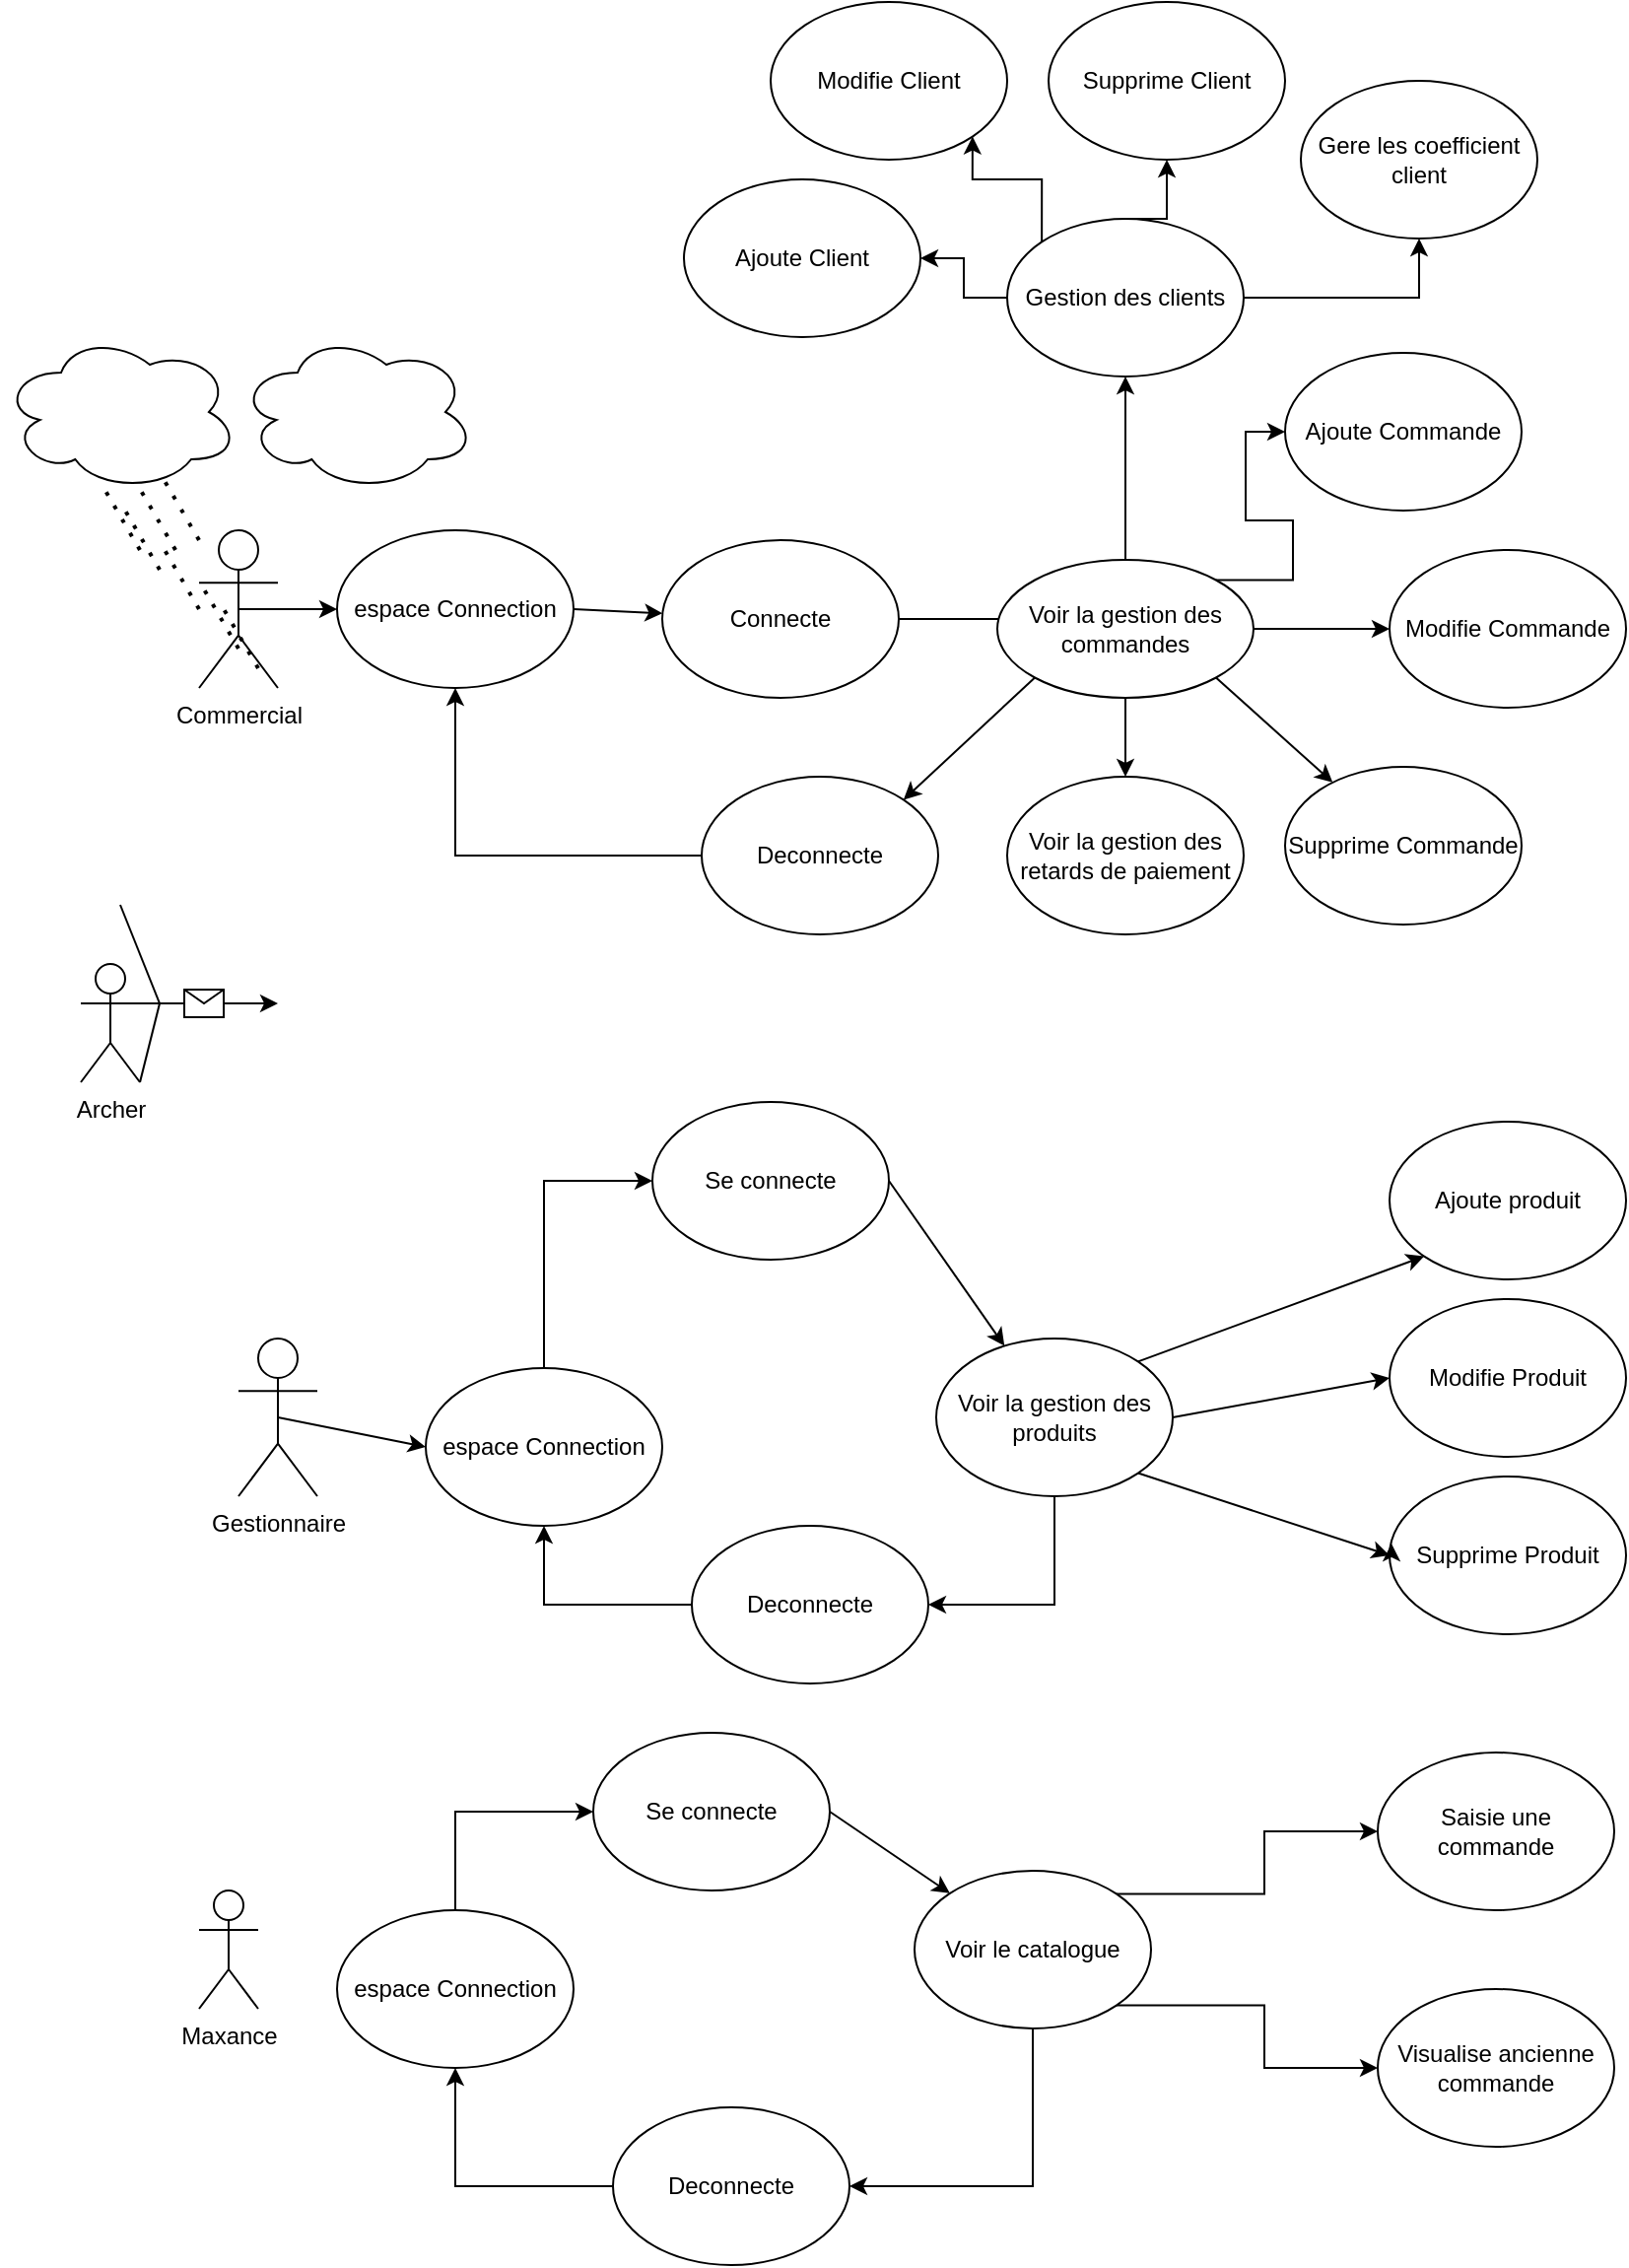 <mxfile version="15.9.4" type="device"><diagram id="LMLTWx3-iikoPp8AWkvR" name="Page-1"><mxGraphModel dx="2489" dy="1963" grid="1" gridSize="10" guides="1" tooltips="1" connect="1" arrows="1" fold="1" page="1" pageScale="1" pageWidth="827" pageHeight="1169" math="0" shadow="0"><root><mxCell id="0"/><mxCell id="1" parent="0"/><mxCell id="7hA01eqhhgNRLWe6fzyI-1" value="Maxance&lt;br&gt;" style="shape=umlActor;verticalLabelPosition=bottom;verticalAlign=top;html=1;outlineConnect=0;" vertex="1" parent="1"><mxGeometry x="20" y="770" width="30" height="60" as="geometry"/></mxCell><mxCell id="7hA01eqhhgNRLWe6fzyI-2" value="Commercial" style="shape=umlActor;verticalLabelPosition=bottom;verticalAlign=top;html=1;outlineConnect=0;" vertex="1" parent="1"><mxGeometry x="20" y="80" width="40" height="80" as="geometry"/></mxCell><mxCell id="7hA01eqhhgNRLWe6fzyI-9" value="" style="endArrow=classic;html=1;rounded=0;entryX=0;entryY=1;entryDx=0;entryDy=0;exitX=1;exitY=0;exitDx=0;exitDy=0;" edge="1" parent="1" source="7hA01eqhhgNRLWe6fzyI-30" target="7hA01eqhhgNRLWe6fzyI-29"><mxGeometry width="50" height="50" relative="1" as="geometry"><mxPoint x="624" y="260" as="sourcePoint"/><mxPoint x="489" y="70" as="targetPoint"/></mxGeometry></mxCell><mxCell id="7hA01eqhhgNRLWe6fzyI-10" value="" style="endArrow=classic;html=1;rounded=0;entryX=0;entryY=0.5;entryDx=0;entryDy=0;exitX=1;exitY=0.5;exitDx=0;exitDy=0;" edge="1" parent="1" source="7hA01eqhhgNRLWe6fzyI-30" target="7hA01eqhhgNRLWe6fzyI-32"><mxGeometry width="50" height="50" relative="1" as="geometry"><mxPoint x="569" y="130" as="sourcePoint"/><mxPoint x="619" y="80" as="targetPoint"/></mxGeometry></mxCell><mxCell id="7hA01eqhhgNRLWe6fzyI-12" value="" style="endArrow=classic;html=1;rounded=0;exitX=1;exitY=0.5;exitDx=0;exitDy=0;entryX=0.154;entryY=0.429;entryDx=0;entryDy=0;entryPerimeter=0;" edge="1" parent="1" source="7hA01eqhhgNRLWe6fzyI-34" target="7hA01eqhhgNRLWe6fzyI-42"><mxGeometry width="50" height="50" relative="1" as="geometry"><mxPoint x="145" y="560" as="sourcePoint"/><mxPoint x="195" y="510" as="targetPoint"/></mxGeometry></mxCell><mxCell id="7hA01eqhhgNRLWe6fzyI-14" value="" style="endArrow=classic;html=1;rounded=0;exitX=1;exitY=0.5;exitDx=0;exitDy=0;entryX=0;entryY=0.5;entryDx=0;entryDy=0;" edge="1" parent="1" source="7hA01eqhhgNRLWe6fzyI-42" target="7hA01eqhhgNRLWe6fzyI-59"><mxGeometry width="50" height="50" relative="1" as="geometry"><mxPoint x="125" y="785" as="sourcePoint"/><mxPoint x="625" y="135" as="targetPoint"/></mxGeometry></mxCell><mxCell id="7hA01eqhhgNRLWe6fzyI-15" value="" style="endArrow=classic;html=1;rounded=0;exitX=0.5;exitY=0.5;exitDx=0;exitDy=0;exitPerimeter=0;" edge="1" parent="1" source="7hA01eqhhgNRLWe6fzyI-2" target="7hA01eqhhgNRLWe6fzyI-66"><mxGeometry width="50" height="50" relative="1" as="geometry"><mxPoint x="40" y="790" as="sourcePoint"/><mxPoint x="150" y="120" as="targetPoint"/></mxGeometry></mxCell><mxCell id="7hA01eqhhgNRLWe6fzyI-16" value="" style="endArrow=classic;html=1;rounded=0;exitX=1;exitY=0.5;exitDx=0;exitDy=0;" edge="1" parent="1" source="7hA01eqhhgNRLWe6fzyI-56" target="7hA01eqhhgNRLWe6fzyI-30"><mxGeometry width="50" height="50" relative="1" as="geometry"><mxPoint x="50" y="800" as="sourcePoint"/><mxPoint x="100" y="750" as="targetPoint"/></mxGeometry></mxCell><mxCell id="7hA01eqhhgNRLWe6fzyI-71" style="edgeStyle=orthogonalEdgeStyle;rounded=0;orthogonalLoop=1;jettySize=auto;html=1;exitX=1;exitY=0;exitDx=0;exitDy=0;" edge="1" parent="1" source="7hA01eqhhgNRLWe6fzyI-28" target="7hA01eqhhgNRLWe6fzyI-35"><mxGeometry relative="1" as="geometry"/></mxCell><mxCell id="7hA01eqhhgNRLWe6fzyI-72" style="edgeStyle=orthogonalEdgeStyle;rounded=0;orthogonalLoop=1;jettySize=auto;html=1;exitX=1;exitY=1;exitDx=0;exitDy=0;" edge="1" parent="1" source="7hA01eqhhgNRLWe6fzyI-28" target="7hA01eqhhgNRLWe6fzyI-37"><mxGeometry relative="1" as="geometry"/></mxCell><mxCell id="7hA01eqhhgNRLWe6fzyI-88" style="edgeStyle=orthogonalEdgeStyle;rounded=0;orthogonalLoop=1;jettySize=auto;html=1;exitX=0.5;exitY=1;exitDx=0;exitDy=0;entryX=1;entryY=0.5;entryDx=0;entryDy=0;" edge="1" parent="1" source="7hA01eqhhgNRLWe6fzyI-28" target="7hA01eqhhgNRLWe6fzyI-86"><mxGeometry relative="1" as="geometry"/></mxCell><mxCell id="7hA01eqhhgNRLWe6fzyI-28" value="Voir le catalogue" style="ellipse;whiteSpace=wrap;html=1;" vertex="1" parent="1"><mxGeometry x="383" y="760" width="120" height="80" as="geometry"/></mxCell><mxCell id="7hA01eqhhgNRLWe6fzyI-29" value="Ajoute produit" style="ellipse;whiteSpace=wrap;html=1;" vertex="1" parent="1"><mxGeometry x="624" y="380" width="120" height="80" as="geometry"/></mxCell><mxCell id="7hA01eqhhgNRLWe6fzyI-82" style="edgeStyle=orthogonalEdgeStyle;rounded=0;orthogonalLoop=1;jettySize=auto;html=1;exitX=0.5;exitY=1;exitDx=0;exitDy=0;entryX=1;entryY=0.5;entryDx=0;entryDy=0;" edge="1" parent="1" source="7hA01eqhhgNRLWe6fzyI-30" target="7hA01eqhhgNRLWe6fzyI-81"><mxGeometry relative="1" as="geometry"/></mxCell><mxCell id="7hA01eqhhgNRLWe6fzyI-30" value="Voir la gestion des produits" style="ellipse;whiteSpace=wrap;html=1;" vertex="1" parent="1"><mxGeometry x="394" y="490" width="120" height="80" as="geometry"/></mxCell><mxCell id="7hA01eqhhgNRLWe6fzyI-31" value="Supprime Produit" style="ellipse;whiteSpace=wrap;html=1;" vertex="1" parent="1"><mxGeometry x="624" y="560" width="120" height="80" as="geometry"/></mxCell><mxCell id="7hA01eqhhgNRLWe6fzyI-32" value="Modifie Produit" style="ellipse;whiteSpace=wrap;html=1;" vertex="1" parent="1"><mxGeometry x="624" y="470" width="120" height="80" as="geometry"/></mxCell><mxCell id="7hA01eqhhgNRLWe6fzyI-33" value="Ajoute Commande" style="ellipse;whiteSpace=wrap;html=1;" vertex="1" parent="1"><mxGeometry x="571" y="-10" width="120" height="80" as="geometry"/></mxCell><mxCell id="7hA01eqhhgNRLWe6fzyI-34" value="Connecte&lt;span style=&quot;color: rgba(0 , 0 , 0 , 0) ; font-family: monospace ; font-size: 0px&quot;&gt;%3CmxGraphModel%3E%3Croot%3E%3CmxCell%20id%3D%220%22%2F%3E%3CmxCell%20id%3D%221%22%20parent%3D%220%22%2F%3E%3CmxCell%20id%3D%222%22%20value%3D%22%22%20style%3D%22ellipse%3BwhiteSpace%3Dwrap%3Bhtml%3D1%3B%22%20vertex%3D%221%22%20parent%3D%221%22%3E%3CmxGeometry%20x%3D%22350%22%20y%3D%22370%22%20width%3D%22120%22%20height%3D%2280%22%20as%3D%22geometry%22%2F%3E%3C%2FmxCell%3E%3C%2Froot%3E%3C%2FmxGraphModel%3E&lt;/span&gt;&lt;span style=&quot;color: rgba(0 , 0 , 0 , 0) ; font-family: monospace ; font-size: 0px&quot;&gt;%3CmxGraphModel%3E%3Croot%3E%3CmxCell%20id%3D%220%22%2F%3E%3CmxCell%20id%3D%221%22%20parent%3D%220%22%2F%3E%3CmxCell%20id%3D%222%22%20value%3D%22%22%20style%3D%22ellipse%3BwhiteSpace%3Dwrap%3Bhtml%3D1%3B%22%20vertex%3D%221%22%20parent%3D%221%22%3E%3CmxGeometry%20x%3D%22350%22%20y%3D%22370%22%20width%3D%22120%22%20height%3D%2280%22%20as%3D%22geometry%22%2F%3E%3C%2FmxCell%3E%3C%2Froot%3E%3C%2FmxGraphModel%3E&lt;/span&gt;" style="ellipse;whiteSpace=wrap;html=1;" vertex="1" parent="1"><mxGeometry x="255" y="85" width="120" height="80" as="geometry"/></mxCell><mxCell id="7hA01eqhhgNRLWe6fzyI-35" value="Saisie une commande" style="ellipse;whiteSpace=wrap;html=1;" vertex="1" parent="1"><mxGeometry x="618" y="700" width="120" height="80" as="geometry"/></mxCell><mxCell id="7hA01eqhhgNRLWe6fzyI-36" value="Voir la gestion des retards de paiement" style="ellipse;whiteSpace=wrap;html=1;" vertex="1" parent="1"><mxGeometry x="430" y="205" width="120" height="80" as="geometry"/></mxCell><mxCell id="7hA01eqhhgNRLWe6fzyI-37" value="Visualise ancienne commande" style="ellipse;whiteSpace=wrap;html=1;" vertex="1" parent="1"><mxGeometry x="618" y="820" width="120" height="80" as="geometry"/></mxCell><mxCell id="7hA01eqhhgNRLWe6fzyI-122" style="edgeStyle=orthogonalEdgeStyle;rounded=0;orthogonalLoop=1;jettySize=auto;html=1;exitX=0.5;exitY=0;exitDx=0;exitDy=0;entryX=0.5;entryY=1;entryDx=0;entryDy=0;" edge="1" parent="1" source="7hA01eqhhgNRLWe6fzyI-42" target="7hA01eqhhgNRLWe6fzyI-112"><mxGeometry relative="1" as="geometry"/></mxCell><mxCell id="7hA01eqhhgNRLWe6fzyI-123" style="edgeStyle=orthogonalEdgeStyle;rounded=0;orthogonalLoop=1;jettySize=auto;html=1;exitX=1;exitY=0;exitDx=0;exitDy=0;entryX=0;entryY=0.5;entryDx=0;entryDy=0;" edge="1" parent="1" source="7hA01eqhhgNRLWe6fzyI-42" target="7hA01eqhhgNRLWe6fzyI-33"><mxGeometry relative="1" as="geometry"/></mxCell><mxCell id="7hA01eqhhgNRLWe6fzyI-42" value="Voir la gestion des commandes" style="ellipse;whiteSpace=wrap;html=1;" vertex="1" parent="1"><mxGeometry x="425" y="95" width="130" height="70" as="geometry"/></mxCell><mxCell id="7hA01eqhhgNRLWe6fzyI-50" value="Gestionnaire" style="shape=umlActor;verticalLabelPosition=bottom;verticalAlign=top;html=1;outlineConnect=0;" vertex="1" parent="1"><mxGeometry x="40" y="490" width="40" height="80" as="geometry"/></mxCell><mxCell id="7hA01eqhhgNRLWe6fzyI-51" value="" style="endArrow=classic;html=1;rounded=0;exitX=0.5;exitY=0.5;exitDx=0;exitDy=0;exitPerimeter=0;entryX=0;entryY=0.5;entryDx=0;entryDy=0;" edge="1" parent="1" source="7hA01eqhhgNRLWe6fzyI-50" target="7hA01eqhhgNRLWe6fzyI-74"><mxGeometry width="50" height="50" relative="1" as="geometry"><mxPoint x="290" y="570" as="sourcePoint"/><mxPoint x="150" y="530" as="targetPoint"/></mxGeometry></mxCell><mxCell id="7hA01eqhhgNRLWe6fzyI-54" value="" style="endArrow=classic;html=1;rounded=0;exitX=1;exitY=1;exitDx=0;exitDy=0;entryX=0;entryY=0.5;entryDx=0;entryDy=0;" edge="1" parent="1" source="7hA01eqhhgNRLWe6fzyI-30" target="7hA01eqhhgNRLWe6fzyI-31"><mxGeometry width="50" height="50" relative="1" as="geometry"><mxPoint x="444" y="310" as="sourcePoint"/><mxPoint x="494" y="260" as="targetPoint"/></mxGeometry></mxCell><mxCell id="7hA01eqhhgNRLWe6fzyI-55" value="Se connecte&lt;span style=&quot;color: rgba(0 , 0 , 0 , 0) ; font-family: monospace ; font-size: 0px&quot;&gt;%3CmxGraphModel%3E%3Croot%3E%3CmxCell%20id%3D%220%22%2F%3E%3CmxCell%20id%3D%221%22%20parent%3D%220%22%2F%3E%3CmxCell%20id%3D%222%22%20value%3D%22%22%20style%3D%22ellipse%3BwhiteSpace%3Dwrap%3Bhtml%3D1%3B%22%20vertex%3D%221%22%20parent%3D%221%22%3E%3CmxGeometry%20x%3D%22350%22%20y%3D%22370%22%20width%3D%22120%22%20height%3D%2280%22%20as%3D%22geometry%22%2F%3E%3C%2FmxCell%3E%3C%2Froot%3E%3C%2FmxGraphModel%3E&lt;/span&gt;&lt;span style=&quot;color: rgba(0 , 0 , 0 , 0) ; font-family: monospace ; font-size: 0px&quot;&gt;%3CmxGraphModel%3E%3Croot%3E%3CmxCell%20id%3D%220%22%2F%3E%3CmxCell%20id%3D%221%22%20parent%3D%220%22%2F%3E%3CmxCell%20id%3D%222%22%20value%3D%22%22%20style%3D%22ellipse%3BwhiteSpace%3Dwrap%3Bhtml%3D1%3B%22%20vertex%3D%221%22%20parent%3D%221%22%3E%3CmxGeometry%20x%3D%22350%22%20y%3D%22370%22%20width%3D%22120%22%20height%3D%2280%22%20as%3D%22geometry%22%2F%3E%3C%2FmxCell%3E%3C%2Froot%3E%3C%2FmxGraphModel%3E&lt;/span&gt;" style="ellipse;whiteSpace=wrap;html=1;" vertex="1" parent="1"><mxGeometry x="220" y="690" width="120" height="80" as="geometry"/></mxCell><mxCell id="7hA01eqhhgNRLWe6fzyI-56" value="Se connecte&lt;span style=&quot;color: rgba(0 , 0 , 0 , 0) ; font-family: monospace ; font-size: 0px&quot;&gt;%3CmxGraphModel%3E%3Croot%3E%3CmxCell%20id%3D%220%22%2F%3E%3CmxCell%20id%3D%221%22%20parent%3D%220%22%2F%3E%3CmxCell%20id%3D%222%22%20value%3D%22%22%20style%3D%22ellipse%3BwhiteSpace%3Dwrap%3Bhtml%3D1%3B%22%20vertex%3D%221%22%20parent%3D%221%22%3E%3CmxGeometry%20x%3D%22350%22%20y%3D%22370%22%20width%3D%22120%22%20height%3D%2280%22%20as%3D%22geometry%22%2F%3E%3C%2FmxCell%3E%3C%2Froot%3E%3C%2FmxGraphModel%3E&lt;/span&gt;&lt;span style=&quot;color: rgba(0 , 0 , 0 , 0) ; font-family: monospace ; font-size: 0px&quot;&gt;%3CmxGraphModel%3E%3Croot%3E%3CmxCell%20id%3D%220%22%2F%3E%3CmxCell%20id%3D%221%22%20parent%3D%220%22%2F%3E%3CmxCell%20id%3D%222%22%20value%3D%22%22%20style%3D%22ellipse%3BwhiteSpace%3Dwrap%3Bhtml%3D1%3B%22%20vertex%3D%221%22%20parent%3D%221%22%3E%3CmxGeometry%20x%3D%22350%22%20y%3D%22370%22%20width%3D%22120%22%20height%3D%2280%22%20as%3D%22geometry%22%2F%3E%3C%2FmxCell%3E%3C%2Froot%3E%3C%2FmxGraphModel%3E&lt;/span&gt;" style="ellipse;whiteSpace=wrap;html=1;" vertex="1" parent="1"><mxGeometry x="250" y="370" width="120" height="80" as="geometry"/></mxCell><mxCell id="7hA01eqhhgNRLWe6fzyI-57" style="edgeStyle=orthogonalEdgeStyle;rounded=0;orthogonalLoop=1;jettySize=auto;html=1;exitX=0.5;exitY=1;exitDx=0;exitDy=0;" edge="1" parent="1" source="7hA01eqhhgNRLWe6fzyI-56" target="7hA01eqhhgNRLWe6fzyI-56"><mxGeometry relative="1" as="geometry"/></mxCell><mxCell id="7hA01eqhhgNRLWe6fzyI-58" value="" style="endArrow=classic;html=1;rounded=0;exitX=1;exitY=0.5;exitDx=0;exitDy=0;" edge="1" parent="1" source="7hA01eqhhgNRLWe6fzyI-55" target="7hA01eqhhgNRLWe6fzyI-28"><mxGeometry width="50" height="50" relative="1" as="geometry"><mxPoint x="388" y="580" as="sourcePoint"/><mxPoint x="438" y="530" as="targetPoint"/></mxGeometry></mxCell><mxCell id="7hA01eqhhgNRLWe6fzyI-59" value="Modifie Commande" style="ellipse;whiteSpace=wrap;html=1;" vertex="1" parent="1"><mxGeometry x="624" y="90" width="120" height="80" as="geometry"/></mxCell><mxCell id="7hA01eqhhgNRLWe6fzyI-60" value="Supprime Commande" style="ellipse;whiteSpace=wrap;html=1;" vertex="1" parent="1"><mxGeometry x="571" y="200" width="120" height="80" as="geometry"/></mxCell><mxCell id="7hA01eqhhgNRLWe6fzyI-61" value="" style="endArrow=classic;html=1;rounded=0;exitX=1;exitY=1;exitDx=0;exitDy=0;" edge="1" parent="1" source="7hA01eqhhgNRLWe6fzyI-42" target="7hA01eqhhgNRLWe6fzyI-60"><mxGeometry width="50" height="50" relative="1" as="geometry"><mxPoint x="565" y="140" as="sourcePoint"/><mxPoint x="635" y="145" as="targetPoint"/></mxGeometry></mxCell><mxCell id="7hA01eqhhgNRLWe6fzyI-62" value="" style="endArrow=classic;html=1;rounded=0;exitX=0.5;exitY=1;exitDx=0;exitDy=0;entryX=0.5;entryY=0;entryDx=0;entryDy=0;" edge="1" parent="1" source="7hA01eqhhgNRLWe6fzyI-42" target="7hA01eqhhgNRLWe6fzyI-36"><mxGeometry width="50" height="50" relative="1" as="geometry"><mxPoint x="405" y="315" as="sourcePoint"/><mxPoint x="455" y="265" as="targetPoint"/></mxGeometry></mxCell><mxCell id="7hA01eqhhgNRLWe6fzyI-73" style="edgeStyle=orthogonalEdgeStyle;rounded=0;orthogonalLoop=1;jettySize=auto;html=1;exitX=0;exitY=0.5;exitDx=0;exitDy=0;entryX=0.5;entryY=1;entryDx=0;entryDy=0;" edge="1" parent="1" source="7hA01eqhhgNRLWe6fzyI-63" target="7hA01eqhhgNRLWe6fzyI-66"><mxGeometry relative="1" as="geometry"/></mxCell><mxCell id="7hA01eqhhgNRLWe6fzyI-63" value="Deconnecte&lt;span style=&quot;color: rgba(0 , 0 , 0 , 0) ; font-family: monospace ; font-size: 0px&quot;&gt;%3CmxGraphModel%3E%3Croot%3E%3CmxCell%20id%3D%220%22%2F%3E%3CmxCell%20id%3D%221%22%20parent%3D%220%22%2F%3E%3CmxCell%20id%3D%222%22%20value%3D%22%22%20style%3D%22ellipse%3BwhiteSpace%3Dwrap%3Bhtml%3D1%3B%22%20vertex%3D%221%22%20parent%3D%221%22%3E%3CmxGeometry%20x%3D%22350%22%20y%3D%22370%22%20width%3D%22120%22%20height%3D%2280%22%20as%3D%22geometry%22%2F%3E%3C%2FmxCell%3E%3C%2Froot%3E%3C%2FmxGraphModel%3E&lt;/span&gt;&lt;span style=&quot;color: rgba(0 , 0 , 0 , 0) ; font-family: monospace ; font-size: 0px&quot;&gt;%3CmxGraphModel%3E%3Croot%3E%3CmxCell%20id%3D%220%22%2F%3E%3CmxCell%20id%3D%221%22%20parent%3D%220%22%2F%3E%3CmxCell%20id%3D%222%22%20value%3D%22%22%20style%3D%22ellipse%3BwhiteSpace%3Dwrap%3Bhtml%3D1%3B%22%20vertex%3D%221%22%20parent%3D%221%22%3E%3CmxGeometry%20x%3D%22350%22%20y%3D%22370%22%20width%3D%22120%22%20height%3D%2280%22%20as%3D%22geometry%22%2F%3E%3C%2FmxCell%3E%3C%2Froot%3E%3C%2FmxGraphModel%3E&lt;/span&gt;" style="ellipse;whiteSpace=wrap;html=1;" vertex="1" parent="1"><mxGeometry x="275" y="205" width="120" height="80" as="geometry"/></mxCell><mxCell id="7hA01eqhhgNRLWe6fzyI-64" value="" style="endArrow=classic;html=1;rounded=0;entryX=1;entryY=0;entryDx=0;entryDy=0;exitX=0;exitY=1;exitDx=0;exitDy=0;" edge="1" parent="1" source="7hA01eqhhgNRLWe6fzyI-42" target="7hA01eqhhgNRLWe6fzyI-63"><mxGeometry width="50" height="50" relative="1" as="geometry"><mxPoint x="455" y="155" as="sourcePoint"/><mxPoint x="425" y="215" as="targetPoint"/><Array as="points"/></mxGeometry></mxCell><mxCell id="7hA01eqhhgNRLWe6fzyI-66" value="espace Connection" style="ellipse;whiteSpace=wrap;html=1;" vertex="1" parent="1"><mxGeometry x="90" y="80" width="120" height="80" as="geometry"/></mxCell><mxCell id="7hA01eqhhgNRLWe6fzyI-67" value="" style="endArrow=classic;html=1;rounded=0;exitX=1;exitY=0.5;exitDx=0;exitDy=0;" edge="1" parent="1" source="7hA01eqhhgNRLWe6fzyI-66" target="7hA01eqhhgNRLWe6fzyI-34"><mxGeometry width="50" height="50" relative="1" as="geometry"><mxPoint x="530" y="200" as="sourcePoint"/><mxPoint x="580" y="150" as="targetPoint"/></mxGeometry></mxCell><mxCell id="7hA01eqhhgNRLWe6fzyI-84" style="edgeStyle=orthogonalEdgeStyle;rounded=0;orthogonalLoop=1;jettySize=auto;html=1;exitX=0.5;exitY=0;exitDx=0;exitDy=0;entryX=0;entryY=0.5;entryDx=0;entryDy=0;" edge="1" parent="1" source="7hA01eqhhgNRLWe6fzyI-74" target="7hA01eqhhgNRLWe6fzyI-56"><mxGeometry relative="1" as="geometry"/></mxCell><mxCell id="7hA01eqhhgNRLWe6fzyI-74" value="espace Connection" style="ellipse;whiteSpace=wrap;html=1;" vertex="1" parent="1"><mxGeometry x="135" y="505" width="120" height="80" as="geometry"/></mxCell><mxCell id="7hA01eqhhgNRLWe6fzyI-80" style="edgeStyle=orthogonalEdgeStyle;rounded=0;orthogonalLoop=1;jettySize=auto;html=1;exitX=0;exitY=0.5;exitDx=0;exitDy=0;entryX=0.008;entryY=0.425;entryDx=0;entryDy=0;entryPerimeter=0;" edge="1" parent="1" source="7hA01eqhhgNRLWe6fzyI-31" target="7hA01eqhhgNRLWe6fzyI-31"><mxGeometry relative="1" as="geometry"/></mxCell><mxCell id="7hA01eqhhgNRLWe6fzyI-83" style="edgeStyle=orthogonalEdgeStyle;rounded=0;orthogonalLoop=1;jettySize=auto;html=1;exitX=0;exitY=0.5;exitDx=0;exitDy=0;entryX=0.5;entryY=1;entryDx=0;entryDy=0;" edge="1" parent="1" source="7hA01eqhhgNRLWe6fzyI-81" target="7hA01eqhhgNRLWe6fzyI-74"><mxGeometry relative="1" as="geometry"/></mxCell><mxCell id="7hA01eqhhgNRLWe6fzyI-81" value="Deconnecte&lt;span style=&quot;color: rgba(0 , 0 , 0 , 0) ; font-family: monospace ; font-size: 0px&quot;&gt;%3CmxGraphModel%3E%3Croot%3E%3CmxCell%20id%3D%220%22%2F%3E%3CmxCell%20id%3D%221%22%20parent%3D%220%22%2F%3E%3CmxCell%20id%3D%222%22%20value%3D%22%22%20style%3D%22ellipse%3BwhiteSpace%3Dwrap%3Bhtml%3D1%3B%22%20vertex%3D%221%22%20parent%3D%221%22%3E%3CmxGeometry%20x%3D%22350%22%20y%3D%22370%22%20width%3D%22120%22%20height%3D%2280%22%20as%3D%22geometry%22%2F%3E%3C%2FmxCell%3E%3C%2Froot%3E%3C%2FmxGraphModel%3E&lt;/span&gt;&lt;span style=&quot;color: rgba(0 , 0 , 0 , 0) ; font-family: monospace ; font-size: 0px&quot;&gt;%3CmxGraphModel%3E%3Croot%3E%3CmxCell%20id%3D%220%22%2F%3E%3CmxCell%20id%3D%221%22%20parent%3D%220%22%2F%3E%3CmxCell%20id%3D%222%22%20value%3D%22%22%20style%3D%22ellipse%3BwhiteSpace%3Dwrap%3Bhtml%3D1%3B%22%20vertex%3D%221%22%20parent%3D%221%22%3E%3CmxGeometry%20x%3D%22350%22%20y%3D%22370%22%20width%3D%22120%22%20height%3D%2280%22%20as%3D%22geometry%22%2F%3E%3C%2FmxCell%3E%3C%2Froot%3E%3C%2FmxGraphModel%3E&lt;/span&gt;" style="ellipse;whiteSpace=wrap;html=1;" vertex="1" parent="1"><mxGeometry x="270" y="585" width="120" height="80" as="geometry"/></mxCell><mxCell id="7hA01eqhhgNRLWe6fzyI-90" style="edgeStyle=orthogonalEdgeStyle;rounded=0;orthogonalLoop=1;jettySize=auto;html=1;exitX=0.5;exitY=0;exitDx=0;exitDy=0;entryX=0;entryY=0.5;entryDx=0;entryDy=0;" edge="1" parent="1" source="7hA01eqhhgNRLWe6fzyI-85" target="7hA01eqhhgNRLWe6fzyI-55"><mxGeometry relative="1" as="geometry"/></mxCell><mxCell id="7hA01eqhhgNRLWe6fzyI-85" value="espace Connection" style="ellipse;whiteSpace=wrap;html=1;" vertex="1" parent="1"><mxGeometry x="90" y="780" width="120" height="80" as="geometry"/></mxCell><mxCell id="7hA01eqhhgNRLWe6fzyI-89" style="edgeStyle=orthogonalEdgeStyle;rounded=0;orthogonalLoop=1;jettySize=auto;html=1;exitX=0;exitY=0.5;exitDx=0;exitDy=0;entryX=0.5;entryY=1;entryDx=0;entryDy=0;" edge="1" parent="1" source="7hA01eqhhgNRLWe6fzyI-86" target="7hA01eqhhgNRLWe6fzyI-85"><mxGeometry relative="1" as="geometry"/></mxCell><mxCell id="7hA01eqhhgNRLWe6fzyI-86" value="Deconnecte&lt;span style=&quot;color: rgba(0 , 0 , 0 , 0) ; font-family: monospace ; font-size: 0px&quot;&gt;%3CmxGraphModel%3E%3Croot%3E%3CmxCell%20id%3D%220%22%2F%3E%3CmxCell%20id%3D%221%22%20parent%3D%220%22%2F%3E%3CmxCell%20id%3D%222%22%20value%3D%22%22%20style%3D%22ellipse%3BwhiteSpace%3Dwrap%3Bhtml%3D1%3B%22%20vertex%3D%221%22%20parent%3D%221%22%3E%3CmxGeometry%20x%3D%22350%22%20y%3D%22370%22%20width%3D%22120%22%20height%3D%2280%22%20as%3D%22geometry%22%2F%3E%3C%2FmxCell%3E%3C%2Froot%3E%3C%2FmxGraphModel%3E&lt;/span&gt;&lt;span style=&quot;color: rgba(0 , 0 , 0 , 0) ; font-family: monospace ; font-size: 0px&quot;&gt;%3CmxGraphModel%3E%3Croot%3E%3CmxCell%20id%3D%220%22%2F%3E%3CmxCell%20id%3D%221%22%20parent%3D%220%22%2F%3E%3CmxCell%20id%3D%222%22%20value%3D%22%22%20style%3D%22ellipse%3BwhiteSpace%3Dwrap%3Bhtml%3D1%3B%22%20vertex%3D%221%22%20parent%3D%221%22%3E%3CmxGeometry%20x%3D%22350%22%20y%3D%22370%22%20width%3D%22120%22%20height%3D%2280%22%20as%3D%22geometry%22%2F%3E%3C%2FmxCell%3E%3C%2Froot%3E%3C%2FmxGraphModel%3E&lt;/span&gt;" style="ellipse;whiteSpace=wrap;html=1;" vertex="1" parent="1"><mxGeometry x="230" y="880" width="120" height="80" as="geometry"/></mxCell><mxCell id="7hA01eqhhgNRLWe6fzyI-91" value="Gere les coefficient client" style="ellipse;whiteSpace=wrap;html=1;" vertex="1" parent="1"><mxGeometry x="579" y="-148" width="120" height="80" as="geometry"/></mxCell><mxCell id="7hA01eqhhgNRLWe6fzyI-94" value="" style="ellipse;shape=cloud;whiteSpace=wrap;html=1;" vertex="1" parent="1"><mxGeometry x="-80" y="-20" width="120" height="80" as="geometry"/></mxCell><mxCell id="7hA01eqhhgNRLWe6fzyI-95" value="" style="ellipse;shape=cloud;whiteSpace=wrap;html=1;" vertex="1" parent="1"><mxGeometry x="40" y="-20" width="120" height="80" as="geometry"/></mxCell><mxCell id="7hA01eqhhgNRLWe6fzyI-96" value="" style="endArrow=none;dashed=1;html=1;dashPattern=1 3;strokeWidth=2;rounded=0;entryX=0.433;entryY=0.988;entryDx=0;entryDy=0;entryPerimeter=0;" edge="1" parent="1" target="7hA01eqhhgNRLWe6fzyI-94"><mxGeometry width="50" height="50" relative="1" as="geometry"><mxPoint x="-10" y="90" as="sourcePoint"/><mxPoint x="710" y="300" as="targetPoint"/></mxGeometry></mxCell><mxCell id="7hA01eqhhgNRLWe6fzyI-97" value="" style="endArrow=none;dashed=1;html=1;dashPattern=1 3;strokeWidth=2;rounded=0;entryX=0.433;entryY=0.988;entryDx=0;entryDy=0;entryPerimeter=0;" edge="1" parent="1"><mxGeometry width="50" height="50" relative="1" as="geometry"><mxPoint y="100" as="sourcePoint"/><mxPoint x="-18.04" y="69.04" as="targetPoint"/></mxGeometry></mxCell><mxCell id="7hA01eqhhgNRLWe6fzyI-98" value="" style="endArrow=none;dashed=1;html=1;dashPattern=1 3;strokeWidth=2;rounded=0;entryX=0.433;entryY=0.988;entryDx=0;entryDy=0;entryPerimeter=0;" edge="1" parent="1"><mxGeometry width="50" height="50" relative="1" as="geometry"><mxPoint x="20" y="85" as="sourcePoint"/><mxPoint x="1.96" y="54.04" as="targetPoint"/></mxGeometry></mxCell><mxCell id="7hA01eqhhgNRLWe6fzyI-99" value="" style="endArrow=none;dashed=1;html=1;dashPattern=1 3;strokeWidth=2;rounded=0;entryX=0.433;entryY=0.988;entryDx=0;entryDy=0;entryPerimeter=0;" edge="1" parent="1"><mxGeometry width="50" height="50" relative="1" as="geometry"><mxPoint x="20" y="120" as="sourcePoint"/><mxPoint x="1.96" y="89.04" as="targetPoint"/></mxGeometry></mxCell><mxCell id="7hA01eqhhgNRLWe6fzyI-100" value="" style="endArrow=none;dashed=1;html=1;dashPattern=1 3;strokeWidth=2;rounded=0;entryX=0.433;entryY=0.988;entryDx=0;entryDy=0;entryPerimeter=0;" edge="1" parent="1"><mxGeometry width="50" height="50" relative="1" as="geometry"><mxPoint x="8.04" y="90" as="sourcePoint"/><mxPoint x="-10.0" y="59.04" as="targetPoint"/></mxGeometry></mxCell><mxCell id="7hA01eqhhgNRLWe6fzyI-101" value="" style="endArrow=none;dashed=1;html=1;dashPattern=1 3;strokeWidth=2;rounded=0;entryX=0.433;entryY=0.988;entryDx=0;entryDy=0;entryPerimeter=0;" edge="1" parent="1"><mxGeometry width="50" height="50" relative="1" as="geometry"><mxPoint x="40" y="140" as="sourcePoint"/><mxPoint x="21.96" y="109.04" as="targetPoint"/></mxGeometry></mxCell><mxCell id="7hA01eqhhgNRLWe6fzyI-102" value="" style="endArrow=none;dashed=1;html=1;dashPattern=1 3;strokeWidth=2;rounded=0;entryX=0.433;entryY=0.988;entryDx=0;entryDy=0;entryPerimeter=0;" edge="1" parent="1"><mxGeometry width="50" height="50" relative="1" as="geometry"><mxPoint x="50" y="150" as="sourcePoint"/><mxPoint x="31.96" y="119.04" as="targetPoint"/></mxGeometry></mxCell><mxCell id="7hA01eqhhgNRLWe6fzyI-106" value="Archer" style="shape=umlActor;verticalLabelPosition=bottom;verticalAlign=top;html=1;outlineConnect=0;" vertex="1" parent="1"><mxGeometry x="-40" y="300" width="30" height="60" as="geometry"/></mxCell><mxCell id="7hA01eqhhgNRLWe6fzyI-107" value="" style="endArrow=none;html=1;rounded=0;" edge="1" parent="1"><mxGeometry width="50" height="50" relative="1" as="geometry"><mxPoint x="-20" y="270" as="sourcePoint"/><mxPoint y="320" as="targetPoint"/></mxGeometry></mxCell><mxCell id="7hA01eqhhgNRLWe6fzyI-108" value="" style="endArrow=none;html=1;rounded=0;entryX=1;entryY=1;entryDx=0;entryDy=0;entryPerimeter=0;" edge="1" parent="1" target="7hA01eqhhgNRLWe6fzyI-106"><mxGeometry width="50" height="50" relative="1" as="geometry"><mxPoint y="320" as="sourcePoint"/><mxPoint x="20" y="370" as="targetPoint"/></mxGeometry></mxCell><mxCell id="7hA01eqhhgNRLWe6fzyI-109" value="" style="endArrow=classic;html=1;rounded=0;" edge="1" parent="1"><mxGeometry relative="1" as="geometry"><mxPoint x="-15" y="320" as="sourcePoint"/><mxPoint x="60" y="320" as="targetPoint"/></mxGeometry></mxCell><mxCell id="7hA01eqhhgNRLWe6fzyI-110" value="" style="shape=message;html=1;outlineConnect=0;" vertex="1" parent="7hA01eqhhgNRLWe6fzyI-109"><mxGeometry width="20" height="14" relative="1" as="geometry"><mxPoint x="-10" y="-7" as="offset"/></mxGeometry></mxCell><mxCell id="7hA01eqhhgNRLWe6fzyI-117" style="edgeStyle=orthogonalEdgeStyle;rounded=0;orthogonalLoop=1;jettySize=auto;html=1;exitX=0;exitY=0.5;exitDx=0;exitDy=0;entryX=1;entryY=0.5;entryDx=0;entryDy=0;" edge="1" parent="1" source="7hA01eqhhgNRLWe6fzyI-112" target="7hA01eqhhgNRLWe6fzyI-114"><mxGeometry relative="1" as="geometry"/></mxCell><mxCell id="7hA01eqhhgNRLWe6fzyI-118" style="edgeStyle=orthogonalEdgeStyle;rounded=0;orthogonalLoop=1;jettySize=auto;html=1;exitX=1;exitY=0.5;exitDx=0;exitDy=0;entryX=0.5;entryY=1;entryDx=0;entryDy=0;" edge="1" parent="1" source="7hA01eqhhgNRLWe6fzyI-112" target="7hA01eqhhgNRLWe6fzyI-91"><mxGeometry relative="1" as="geometry"/></mxCell><mxCell id="7hA01eqhhgNRLWe6fzyI-119" style="edgeStyle=orthogonalEdgeStyle;rounded=0;orthogonalLoop=1;jettySize=auto;html=1;exitX=0.5;exitY=0;exitDx=0;exitDy=0;entryX=0.5;entryY=1;entryDx=0;entryDy=0;" edge="1" parent="1" source="7hA01eqhhgNRLWe6fzyI-112" target="7hA01eqhhgNRLWe6fzyI-115"><mxGeometry relative="1" as="geometry"/></mxCell><mxCell id="7hA01eqhhgNRLWe6fzyI-120" style="edgeStyle=orthogonalEdgeStyle;rounded=0;orthogonalLoop=1;jettySize=auto;html=1;exitX=0;exitY=0;exitDx=0;exitDy=0;entryX=1;entryY=1;entryDx=0;entryDy=0;" edge="1" parent="1" source="7hA01eqhhgNRLWe6fzyI-112" target="7hA01eqhhgNRLWe6fzyI-116"><mxGeometry relative="1" as="geometry"/></mxCell><mxCell id="7hA01eqhhgNRLWe6fzyI-112" value="Gestion des clients" style="ellipse;whiteSpace=wrap;html=1;" vertex="1" parent="1"><mxGeometry x="430" y="-78" width="120" height="80" as="geometry"/></mxCell><mxCell id="7hA01eqhhgNRLWe6fzyI-114" value="Ajoute Client" style="ellipse;whiteSpace=wrap;html=1;" vertex="1" parent="1"><mxGeometry x="266" y="-98" width="120" height="80" as="geometry"/></mxCell><mxCell id="7hA01eqhhgNRLWe6fzyI-115" value="Supprime Client" style="ellipse;whiteSpace=wrap;html=1;" vertex="1" parent="1"><mxGeometry x="451" y="-188" width="120" height="80" as="geometry"/></mxCell><mxCell id="7hA01eqhhgNRLWe6fzyI-116" value="Modifie Client" style="ellipse;whiteSpace=wrap;html=1;" vertex="1" parent="1"><mxGeometry x="310" y="-188" width="120" height="80" as="geometry"/></mxCell></root></mxGraphModel></diagram></mxfile>